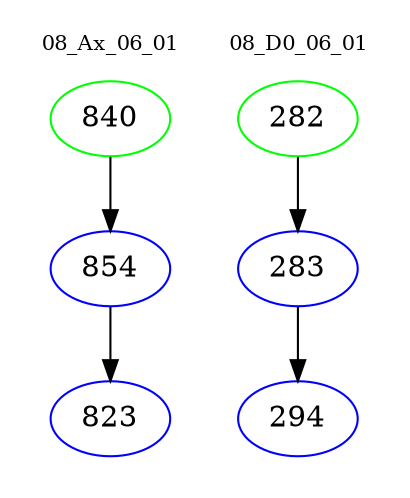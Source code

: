 digraph{
subgraph cluster_0 {
color = white
label = "08_Ax_06_01";
fontsize=10;
T0_840 [label="840", color="green"]
T0_840 -> T0_854 [color="black"]
T0_854 [label="854", color="blue"]
T0_854 -> T0_823 [color="black"]
T0_823 [label="823", color="blue"]
}
subgraph cluster_1 {
color = white
label = "08_D0_06_01";
fontsize=10;
T1_282 [label="282", color="green"]
T1_282 -> T1_283 [color="black"]
T1_283 [label="283", color="blue"]
T1_283 -> T1_294 [color="black"]
T1_294 [label="294", color="blue"]
}
}
